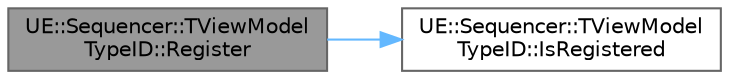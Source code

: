 digraph "UE::Sequencer::TViewModelTypeID::Register"
{
 // INTERACTIVE_SVG=YES
 // LATEX_PDF_SIZE
  bgcolor="transparent";
  edge [fontname=Helvetica,fontsize=10,labelfontname=Helvetica,labelfontsize=10];
  node [fontname=Helvetica,fontsize=10,shape=box,height=0.2,width=0.4];
  rankdir="LR";
  Node1 [id="Node000001",label="UE::Sequencer::TViewModel\lTypeID::Register",height=0.2,width=0.4,color="gray40", fillcolor="grey60", style="filled", fontcolor="black",tooltip=" "];
  Node1 -> Node2 [id="edge1_Node000001_Node000002",color="steelblue1",style="solid",tooltip=" "];
  Node2 [id="Node000002",label="UE::Sequencer::TViewModel\lTypeID::IsRegistered",height=0.2,width=0.4,color="grey40", fillcolor="white", style="filled",URL="$d7/d27/structUE_1_1Sequencer_1_1TViewModelTypeID.html#a88cc004a33dbeeabec275c536f6890e9",tooltip=" "];
}
